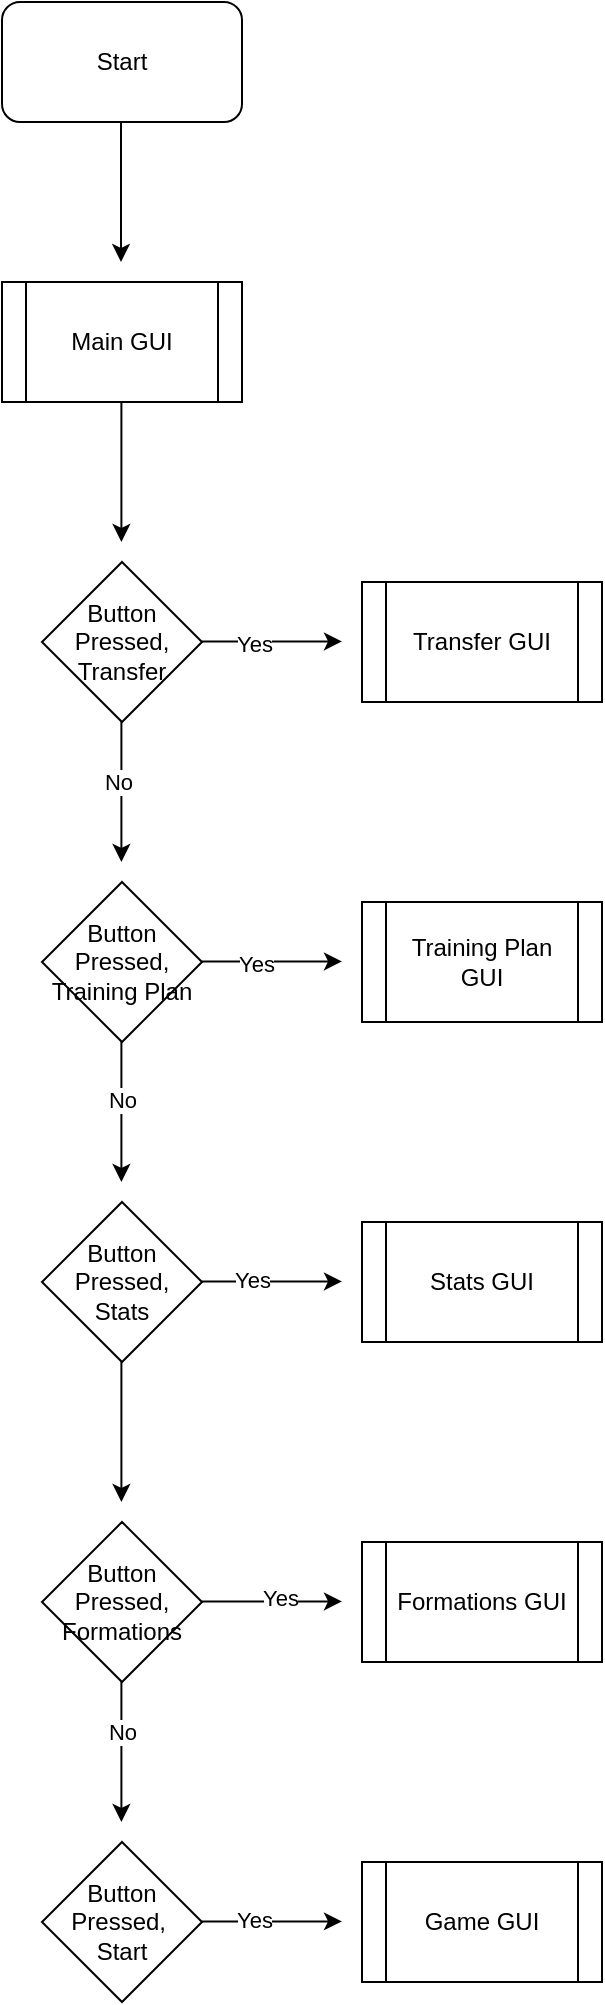 <mxfile version="24.4.0" type="github">
  <diagram id="C5RBs43oDa-KdzZeNtuy" name="Page-1">
    <mxGraphModel dx="1735" dy="1102" grid="1" gridSize="10" guides="1" tooltips="1" connect="1" arrows="1" fold="1" page="1" pageScale="1" pageWidth="827" pageHeight="1169" math="0" shadow="0">
      <root>
        <mxCell id="WIyWlLk6GJQsqaUBKTNV-0" />
        <mxCell id="WIyWlLk6GJQsqaUBKTNV-1" parent="WIyWlLk6GJQsqaUBKTNV-0" />
        <mxCell id="M1Zz8qO_mx4tUwOKUklM-0" value="Start" style="rounded=1;whiteSpace=wrap;html=1;" vertex="1" parent="WIyWlLk6GJQsqaUBKTNV-1">
          <mxGeometry x="330" y="80" width="120" height="60" as="geometry" />
        </mxCell>
        <mxCell id="M1Zz8qO_mx4tUwOKUklM-2" value="" style="endArrow=classic;html=1;rounded=0;" edge="1" parent="WIyWlLk6GJQsqaUBKTNV-1">
          <mxGeometry width="50" height="50" relative="1" as="geometry">
            <mxPoint x="389.5" y="140" as="sourcePoint" />
            <mxPoint x="389.5" y="210" as="targetPoint" />
          </mxGeometry>
        </mxCell>
        <mxCell id="M1Zz8qO_mx4tUwOKUklM-3" value="Main GUI" style="shape=process;whiteSpace=wrap;html=1;backgroundOutline=1;" vertex="1" parent="WIyWlLk6GJQsqaUBKTNV-1">
          <mxGeometry x="330" y="220" width="120" height="60" as="geometry" />
        </mxCell>
        <mxCell id="M1Zz8qO_mx4tUwOKUklM-4" value="Button Pressed, Transfer" style="rhombus;whiteSpace=wrap;html=1;" vertex="1" parent="WIyWlLk6GJQsqaUBKTNV-1">
          <mxGeometry x="350" y="360" width="80" height="80" as="geometry" />
        </mxCell>
        <mxCell id="M1Zz8qO_mx4tUwOKUklM-5" value="" style="endArrow=classic;html=1;rounded=0;" edge="1" parent="WIyWlLk6GJQsqaUBKTNV-1">
          <mxGeometry width="50" height="50" relative="1" as="geometry">
            <mxPoint x="389.7" y="280" as="sourcePoint" />
            <mxPoint x="389.7" y="350" as="targetPoint" />
          </mxGeometry>
        </mxCell>
        <mxCell id="M1Zz8qO_mx4tUwOKUklM-6" value="" style="endArrow=classic;html=1;rounded=0;" edge="1" parent="WIyWlLk6GJQsqaUBKTNV-1">
          <mxGeometry width="50" height="50" relative="1" as="geometry">
            <mxPoint x="430" y="399.7" as="sourcePoint" />
            <mxPoint x="500" y="399.7" as="targetPoint" />
          </mxGeometry>
        </mxCell>
        <mxCell id="M1Zz8qO_mx4tUwOKUklM-7" value="Yes" style="edgeLabel;html=1;align=center;verticalAlign=middle;resizable=0;points=[];" vertex="1" connectable="0" parent="M1Zz8qO_mx4tUwOKUklM-6">
          <mxGeometry x="-0.259" y="-1" relative="1" as="geometry">
            <mxPoint as="offset" />
          </mxGeometry>
        </mxCell>
        <mxCell id="M1Zz8qO_mx4tUwOKUklM-8" value="Transfer GUI" style="shape=process;whiteSpace=wrap;html=1;backgroundOutline=1;" vertex="1" parent="WIyWlLk6GJQsqaUBKTNV-1">
          <mxGeometry x="510" y="370" width="120" height="60" as="geometry" />
        </mxCell>
        <mxCell id="M1Zz8qO_mx4tUwOKUklM-9" value="" style="edgeStyle=orthogonalEdgeStyle;rounded=0;orthogonalLoop=1;jettySize=auto;html=1;" edge="1" parent="WIyWlLk6GJQsqaUBKTNV-1">
          <mxGeometry relative="1" as="geometry">
            <mxPoint x="389.7" y="440" as="sourcePoint" />
            <mxPoint x="389.7" y="510" as="targetPoint" />
          </mxGeometry>
        </mxCell>
        <mxCell id="M1Zz8qO_mx4tUwOKUklM-10" value="No" style="edgeLabel;html=1;align=center;verticalAlign=middle;resizable=0;points=[];" vertex="1" connectable="0" parent="M1Zz8qO_mx4tUwOKUklM-9">
          <mxGeometry x="-0.161" y="-2" relative="1" as="geometry">
            <mxPoint as="offset" />
          </mxGeometry>
        </mxCell>
        <mxCell id="M1Zz8qO_mx4tUwOKUklM-11" value="Button Pressed, Training Plan" style="rhombus;whiteSpace=wrap;html=1;" vertex="1" parent="WIyWlLk6GJQsqaUBKTNV-1">
          <mxGeometry x="350" y="520" width="80" height="80" as="geometry" />
        </mxCell>
        <mxCell id="M1Zz8qO_mx4tUwOKUklM-12" value="" style="endArrow=classic;html=1;rounded=0;" edge="1" parent="WIyWlLk6GJQsqaUBKTNV-1">
          <mxGeometry width="50" height="50" relative="1" as="geometry">
            <mxPoint x="430.0" y="559.7" as="sourcePoint" />
            <mxPoint x="500.0" y="559.7" as="targetPoint" />
          </mxGeometry>
        </mxCell>
        <mxCell id="M1Zz8qO_mx4tUwOKUklM-14" value="Yes" style="edgeLabel;html=1;align=center;verticalAlign=middle;resizable=0;points=[];" vertex="1" connectable="0" parent="M1Zz8qO_mx4tUwOKUklM-12">
          <mxGeometry x="-0.242" y="-1" relative="1" as="geometry">
            <mxPoint as="offset" />
          </mxGeometry>
        </mxCell>
        <mxCell id="M1Zz8qO_mx4tUwOKUklM-13" value="Training Plan GUI" style="shape=process;whiteSpace=wrap;html=1;backgroundOutline=1;" vertex="1" parent="WIyWlLk6GJQsqaUBKTNV-1">
          <mxGeometry x="510" y="530" width="120" height="60" as="geometry" />
        </mxCell>
        <mxCell id="M1Zz8qO_mx4tUwOKUklM-15" value="" style="edgeStyle=orthogonalEdgeStyle;rounded=0;orthogonalLoop=1;jettySize=auto;html=1;" edge="1" parent="WIyWlLk6GJQsqaUBKTNV-1">
          <mxGeometry relative="1" as="geometry">
            <mxPoint x="389.7" y="600" as="sourcePoint" />
            <mxPoint x="389.7" y="670" as="targetPoint" />
          </mxGeometry>
        </mxCell>
        <mxCell id="M1Zz8qO_mx4tUwOKUklM-16" value="No" style="edgeLabel;html=1;align=center;verticalAlign=middle;resizable=0;points=[];" vertex="1" connectable="0" parent="M1Zz8qO_mx4tUwOKUklM-15">
          <mxGeometry x="-0.178" relative="1" as="geometry">
            <mxPoint as="offset" />
          </mxGeometry>
        </mxCell>
        <mxCell id="M1Zz8qO_mx4tUwOKUklM-17" value="Button Pressed, Stats" style="rhombus;whiteSpace=wrap;html=1;" vertex="1" parent="WIyWlLk6GJQsqaUBKTNV-1">
          <mxGeometry x="350" y="680" width="80" height="80" as="geometry" />
        </mxCell>
        <mxCell id="M1Zz8qO_mx4tUwOKUklM-18" value="" style="endArrow=classic;html=1;rounded=0;" edge="1" parent="WIyWlLk6GJQsqaUBKTNV-1">
          <mxGeometry width="50" height="50" relative="1" as="geometry">
            <mxPoint x="430.0" y="719.7" as="sourcePoint" />
            <mxPoint x="500.0" y="719.7" as="targetPoint" />
          </mxGeometry>
        </mxCell>
        <mxCell id="M1Zz8qO_mx4tUwOKUklM-19" value="Yes" style="edgeLabel;html=1;align=center;verticalAlign=middle;resizable=0;points=[];" vertex="1" connectable="0" parent="M1Zz8qO_mx4tUwOKUklM-18">
          <mxGeometry x="-0.293" y="1" relative="1" as="geometry">
            <mxPoint as="offset" />
          </mxGeometry>
        </mxCell>
        <mxCell id="M1Zz8qO_mx4tUwOKUklM-20" value="Stats GUI" style="shape=process;whiteSpace=wrap;html=1;backgroundOutline=1;" vertex="1" parent="WIyWlLk6GJQsqaUBKTNV-1">
          <mxGeometry x="510" y="690" width="120" height="60" as="geometry" />
        </mxCell>
        <mxCell id="M1Zz8qO_mx4tUwOKUklM-21" value="" style="edgeStyle=orthogonalEdgeStyle;rounded=0;orthogonalLoop=1;jettySize=auto;html=1;" edge="1" parent="WIyWlLk6GJQsqaUBKTNV-1">
          <mxGeometry relative="1" as="geometry">
            <mxPoint x="389.7" y="760" as="sourcePoint" />
            <mxPoint x="389.7" y="830" as="targetPoint" />
          </mxGeometry>
        </mxCell>
        <mxCell id="M1Zz8qO_mx4tUwOKUklM-22" value="Button Pressed, Formations" style="rhombus;whiteSpace=wrap;html=1;" vertex="1" parent="WIyWlLk6GJQsqaUBKTNV-1">
          <mxGeometry x="350" y="840" width="80" height="80" as="geometry" />
        </mxCell>
        <mxCell id="M1Zz8qO_mx4tUwOKUklM-23" value="" style="endArrow=classic;html=1;rounded=0;" edge="1" parent="WIyWlLk6GJQsqaUBKTNV-1">
          <mxGeometry width="50" height="50" relative="1" as="geometry">
            <mxPoint x="430.0" y="879.7" as="sourcePoint" />
            <mxPoint x="500.0" y="879.7" as="targetPoint" />
          </mxGeometry>
        </mxCell>
        <mxCell id="M1Zz8qO_mx4tUwOKUklM-24" value="Yes" style="edgeLabel;html=1;align=center;verticalAlign=middle;resizable=0;points=[];" vertex="1" connectable="0" parent="M1Zz8qO_mx4tUwOKUklM-23">
          <mxGeometry x="0.105" y="2" relative="1" as="geometry">
            <mxPoint as="offset" />
          </mxGeometry>
        </mxCell>
        <mxCell id="M1Zz8qO_mx4tUwOKUklM-25" value="Formations GUI" style="shape=process;whiteSpace=wrap;html=1;backgroundOutline=1;" vertex="1" parent="WIyWlLk6GJQsqaUBKTNV-1">
          <mxGeometry x="510" y="850" width="120" height="60" as="geometry" />
        </mxCell>
        <mxCell id="M1Zz8qO_mx4tUwOKUklM-26" value="" style="edgeStyle=orthogonalEdgeStyle;rounded=0;orthogonalLoop=1;jettySize=auto;html=1;" edge="1" parent="WIyWlLk6GJQsqaUBKTNV-1">
          <mxGeometry relative="1" as="geometry">
            <mxPoint x="389.7" y="920" as="sourcePoint" />
            <mxPoint x="389.7" y="990" as="targetPoint" />
          </mxGeometry>
        </mxCell>
        <mxCell id="M1Zz8qO_mx4tUwOKUklM-27" value="No" style="edgeLabel;html=1;align=center;verticalAlign=middle;resizable=0;points=[];" vertex="1" connectable="0" parent="M1Zz8qO_mx4tUwOKUklM-26">
          <mxGeometry x="-0.3" relative="1" as="geometry">
            <mxPoint as="offset" />
          </mxGeometry>
        </mxCell>
        <mxCell id="M1Zz8qO_mx4tUwOKUklM-28" value="Button Pressed,&amp;nbsp;&lt;div&gt;Start&lt;/div&gt;" style="rhombus;whiteSpace=wrap;html=1;" vertex="1" parent="WIyWlLk6GJQsqaUBKTNV-1">
          <mxGeometry x="350" y="1000" width="80" height="80" as="geometry" />
        </mxCell>
        <mxCell id="M1Zz8qO_mx4tUwOKUklM-29" value="" style="endArrow=classic;html=1;rounded=0;" edge="1" parent="WIyWlLk6GJQsqaUBKTNV-1">
          <mxGeometry width="50" height="50" relative="1" as="geometry">
            <mxPoint x="430.0" y="1039.69" as="sourcePoint" />
            <mxPoint x="500.0" y="1039.69" as="targetPoint" />
          </mxGeometry>
        </mxCell>
        <mxCell id="M1Zz8qO_mx4tUwOKUklM-30" value="Yes" style="edgeLabel;html=1;align=center;verticalAlign=middle;resizable=0;points=[];" vertex="1" connectable="0" parent="M1Zz8qO_mx4tUwOKUklM-29">
          <mxGeometry x="-0.261" y="1" relative="1" as="geometry">
            <mxPoint as="offset" />
          </mxGeometry>
        </mxCell>
        <mxCell id="M1Zz8qO_mx4tUwOKUklM-31" value="Game GUI" style="shape=process;whiteSpace=wrap;html=1;backgroundOutline=1;" vertex="1" parent="WIyWlLk6GJQsqaUBKTNV-1">
          <mxGeometry x="510" y="1010" width="120" height="60" as="geometry" />
        </mxCell>
      </root>
    </mxGraphModel>
  </diagram>
</mxfile>
